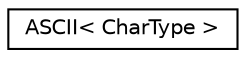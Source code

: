 digraph "Graphical Class Hierarchy"
{
 // LATEX_PDF_SIZE
  edge [fontname="Helvetica",fontsize="10",labelfontname="Helvetica",labelfontsize="10"];
  node [fontname="Helvetica",fontsize="10",shape=record];
  rankdir="LR";
  Node0 [label="ASCII\< CharType \>",height=0.2,width=0.4,color="black", fillcolor="white", style="filled",URL="$struct_a_s_c_i_i.html",tooltip="ASCII encoding."];
}
